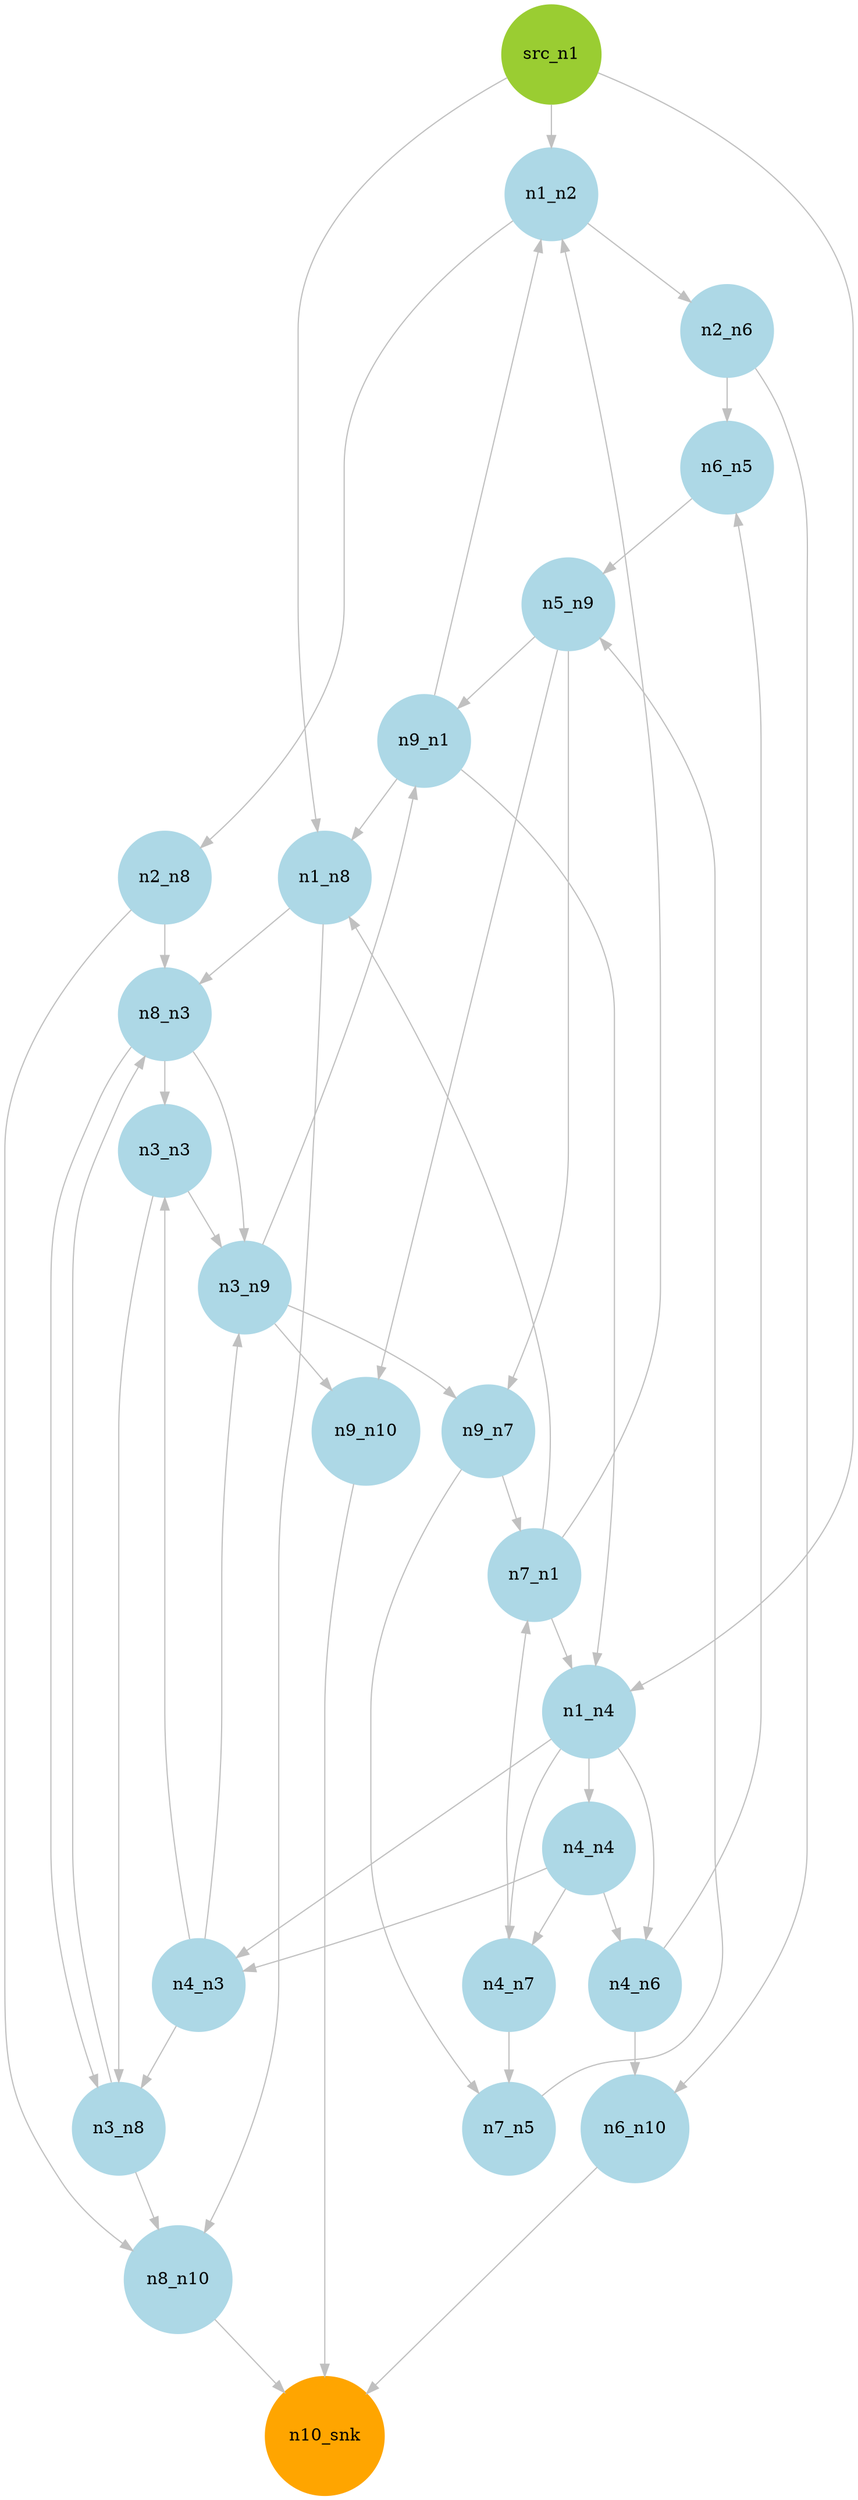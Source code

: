 digraph neato{
node [shape=circle,style=filled,color=yellowgreen] src_n1
node [shape=circle,style=filled,color=orange] n10_snk
node [shape=circle,style=filled,color=lightblue]
n1_n2 n1_n4 n1_n8 n2_n6 n2_n8 n3_n3 n3_n8 n3_n9 n4_n3 n4_n4 n4_n6 n4_n7 n5_n9 n6_n5 n6_n10 n7_n1 n7_n5 n8_n3 n8_n10 n9_n1 n9_n7 n9_n10
edge [color=grey]
n1_n2->n2_n6
n1_n2->n2_n8
n1_n4->n4_n3
n1_n4->n4_n4
n1_n4->n4_n6
n1_n4->n4_n7
n1_n8->n8_n3
n1_n8->n8_n10
n2_n6->n6_n5
n2_n6->n6_n10
n2_n8->n8_n3
n2_n8->n8_n10
n3_n3->n3_n8
n3_n3->n3_n9
n3_n8->n8_n3
n3_n8->n8_n10
n3_n9->n9_n1
n3_n9->n9_n7
n3_n9->n9_n10
n4_n3->n3_n3
n4_n3->n3_n8
n4_n3->n3_n9
n4_n4->n4_n3
n4_n4->n4_n6
n4_n4->n4_n7
n4_n6->n6_n5
n4_n6->n6_n10
n4_n7->n7_n1
n4_n7->n7_n5
n5_n9->n9_n1
n5_n9->n9_n7
n5_n9->n9_n10
n6_n5->n5_n9
n6_n10->n10_snk
n7_n1->n1_n2
n7_n1->n1_n4
n7_n1->n1_n8
n7_n5->n5_n9
n8_n3->n3_n3
n8_n3->n3_n8
n8_n3->n3_n9
n8_n10->n10_snk
n9_n1->n1_n2
n9_n1->n1_n4
n9_n1->n1_n8
n9_n7->n7_n1
n9_n7->n7_n5
n9_n10->n10_snk
src_n1->n1_n2
src_n1->n1_n4
src_n1->n1_n8
}
